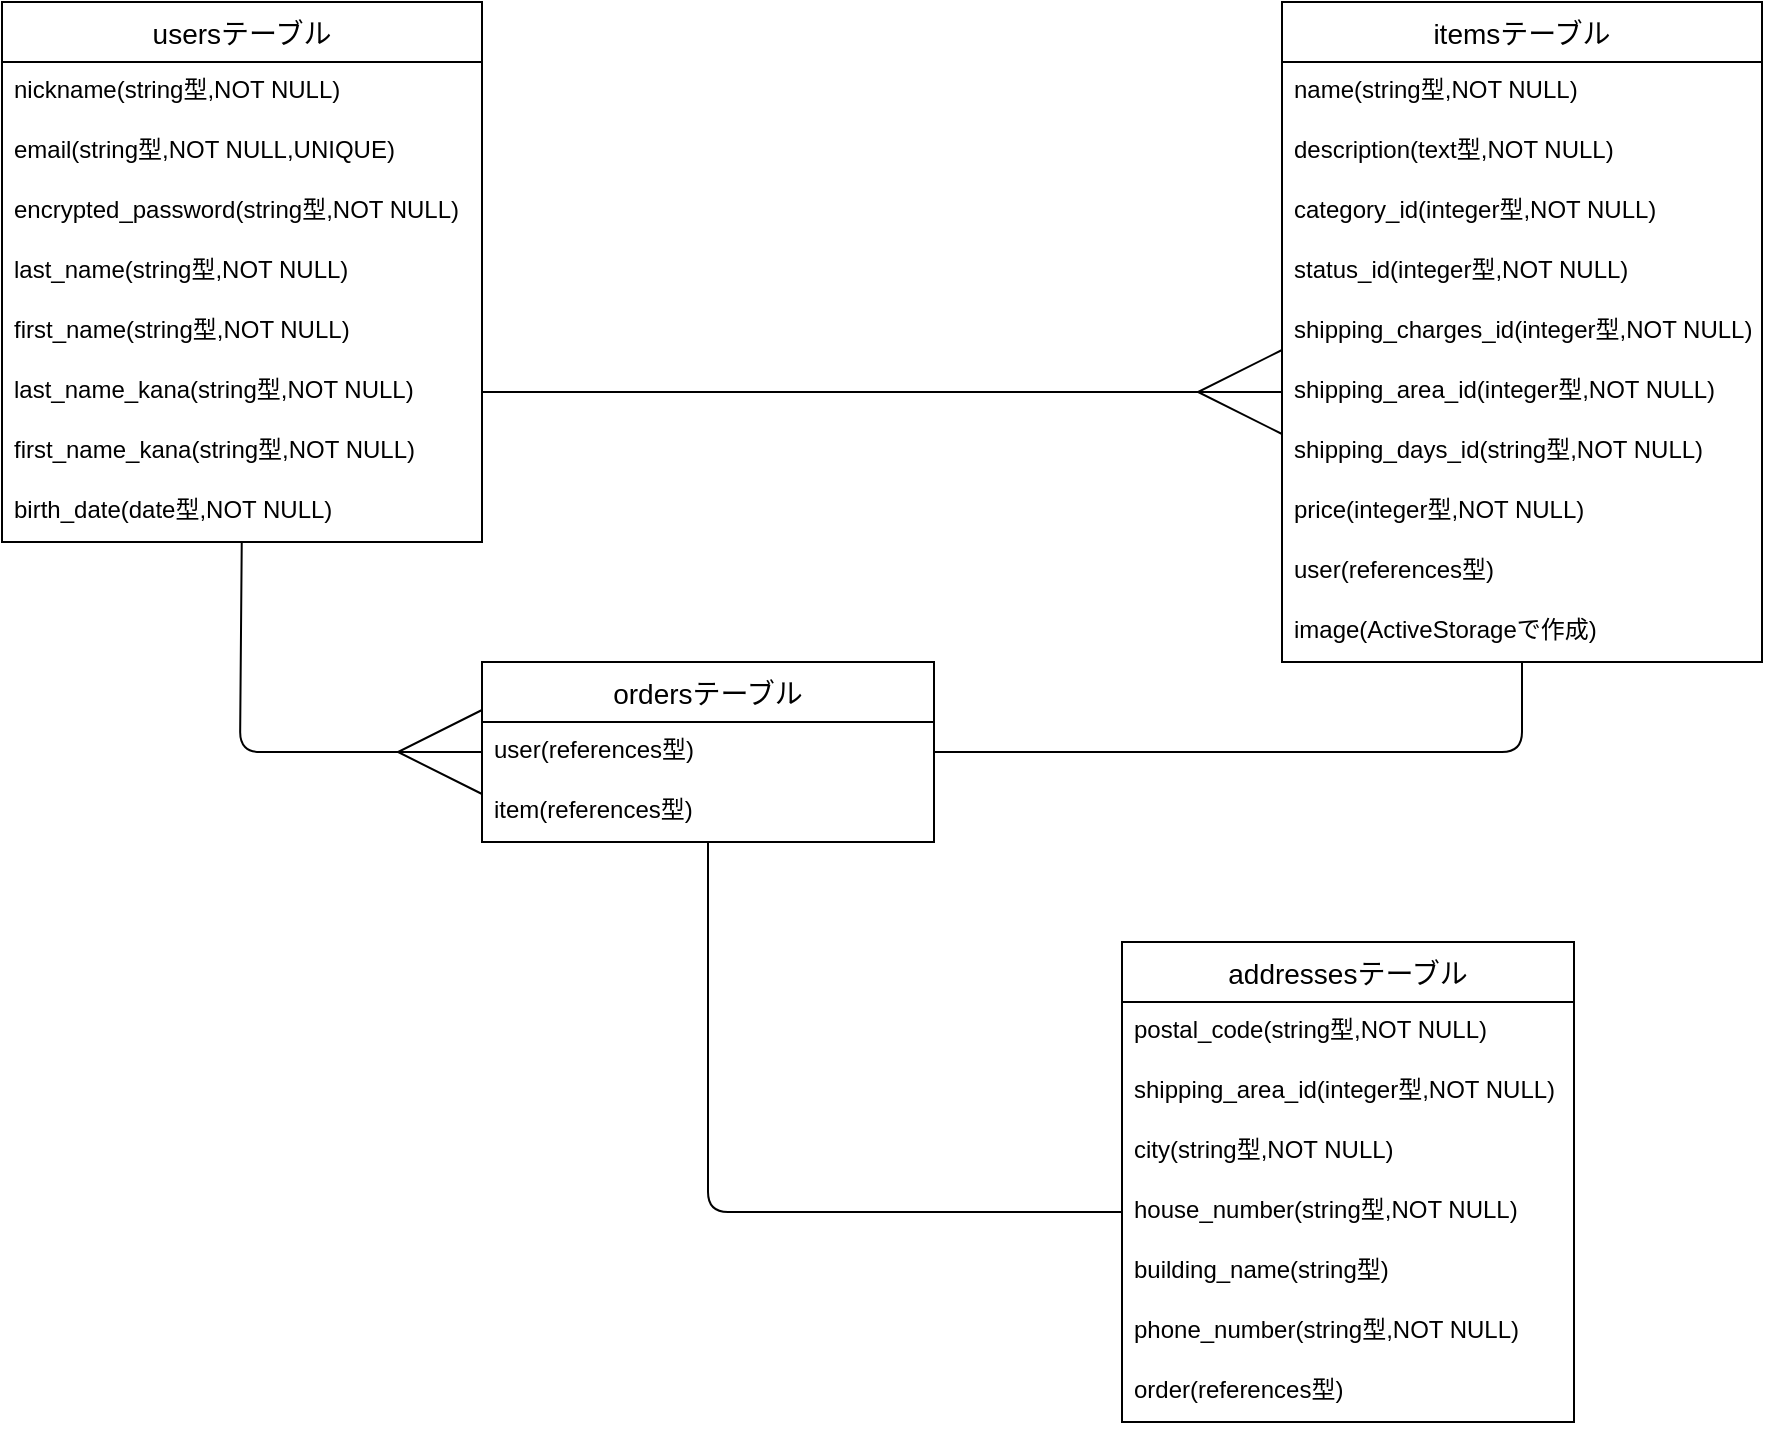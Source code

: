 <mxfile>
    <diagram id="kFb58lksF8aHzTHOovRK" name="ページ1">
        <mxGraphModel dx="343" dy="611" grid="1" gridSize="10" guides="1" tooltips="1" connect="1" arrows="1" fold="1" page="1" pageScale="1" pageWidth="1169" pageHeight="827" background="none" math="0" shadow="0">
            <root>
                <mxCell id="0"/>
                <mxCell id="1" parent="0"/>
                <mxCell id="15" value="usersテーブル" style="swimlane;fontStyle=0;childLayout=stackLayout;horizontal=1;startSize=30;horizontalStack=0;resizeParent=1;resizeParentMax=0;resizeLast=0;collapsible=1;marginBottom=0;align=center;fontSize=14;" parent="1" vertex="1">
                    <mxGeometry x="80" y="70" width="240" height="270" as="geometry">
                        <mxRectangle x="20" y="100" width="70" height="26" as="alternateBounds"/>
                    </mxGeometry>
                </mxCell>
                <mxCell id="16" value="nickname(string型,NOT NULL)" style="text;strokeColor=none;fillColor=none;spacingLeft=4;spacingRight=4;overflow=hidden;rotatable=0;points=[[0,0.5],[1,0.5]];portConstraint=eastwest;fontSize=12;" parent="15" vertex="1">
                    <mxGeometry y="30" width="240" height="30" as="geometry"/>
                </mxCell>
                <mxCell id="17" value="email(string型,NOT NULL,UNIQUE)" style="text;strokeColor=none;fillColor=none;spacingLeft=4;spacingRight=4;overflow=hidden;rotatable=0;points=[[0,0.5],[1,0.5]];portConstraint=eastwest;fontSize=12;" parent="15" vertex="1">
                    <mxGeometry y="60" width="240" height="30" as="geometry"/>
                </mxCell>
                <object label="encrypted_password(string型,NOT NULL)" item4="" id="18">
                    <mxCell style="text;strokeColor=none;fillColor=none;spacingLeft=4;spacingRight=4;overflow=hidden;rotatable=0;points=[[0,0.5],[1,0.5]];portConstraint=eastwest;fontSize=12;direction=east;" parent="15" vertex="1">
                        <mxGeometry y="90" width="240" height="30" as="geometry"/>
                    </mxCell>
                </object>
                <mxCell id="19" value="last_name(string型,NOT NULL)" style="text;strokeColor=none;fillColor=none;spacingLeft=4;spacingRight=4;overflow=hidden;rotatable=0;points=[[0,0.5],[1,0.5]];portConstraint=eastwest;fontSize=12;" parent="15" vertex="1">
                    <mxGeometry y="120" width="240" height="30" as="geometry"/>
                </mxCell>
                <mxCell id="21" value="first_name(string型,NOT NULL)" style="text;strokeColor=none;fillColor=none;spacingLeft=4;spacingRight=4;overflow=hidden;rotatable=0;points=[[0,0.5],[1,0.5]];portConstraint=eastwest;fontSize=12;" parent="15" vertex="1">
                    <mxGeometry y="150" width="240" height="30" as="geometry"/>
                </mxCell>
                <mxCell id="22" value="last_name_kana(string型,NOT NULL)" style="text;strokeColor=none;fillColor=none;spacingLeft=4;spacingRight=4;overflow=hidden;rotatable=0;points=[[0,0.5],[1,0.5]];portConstraint=eastwest;fontSize=12;" parent="15" vertex="1">
                    <mxGeometry y="180" width="240" height="30" as="geometry"/>
                </mxCell>
                <mxCell id="23" value="first_name_kana(string型,NOT NULL)" style="text;strokeColor=none;fillColor=none;spacingLeft=4;spacingRight=4;overflow=hidden;rotatable=0;points=[[0,0.5],[1,0.5]];portConstraint=eastwest;fontSize=12;" parent="15" vertex="1">
                    <mxGeometry y="210" width="240" height="30" as="geometry"/>
                </mxCell>
                <mxCell id="24" value="birth_date(date型,NOT NULL)" style="text;strokeColor=none;fillColor=none;spacingLeft=4;spacingRight=4;overflow=hidden;rotatable=0;points=[[0,0.5],[1,0.5]];portConstraint=eastwest;fontSize=12;" parent="15" vertex="1">
                    <mxGeometry y="240" width="240" height="30" as="geometry"/>
                </mxCell>
                <mxCell id="28" value="itemsテーブル" style="swimlane;fontStyle=0;childLayout=stackLayout;horizontal=1;startSize=30;horizontalStack=0;resizeParent=1;resizeParentMax=0;resizeLast=0;collapsible=1;marginBottom=0;align=center;fontSize=14;" parent="1" vertex="1">
                    <mxGeometry x="720" y="70" width="240" height="330" as="geometry">
                        <mxRectangle x="20" y="100" width="70" height="26" as="alternateBounds"/>
                    </mxGeometry>
                </mxCell>
                <mxCell id="30" value="name(string型,NOT NULL)" style="text;strokeColor=none;fillColor=none;spacingLeft=4;spacingRight=4;overflow=hidden;rotatable=0;points=[[0,0.5],[1,0.5]];portConstraint=eastwest;fontSize=12;" parent="28" vertex="1">
                    <mxGeometry y="30" width="240" height="30" as="geometry"/>
                </mxCell>
                <object label="description(text型,NOT NULL)" item4="" id="31">
                    <mxCell style="text;strokeColor=none;fillColor=none;spacingLeft=4;spacingRight=4;overflow=hidden;rotatable=0;points=[[0,0.5],[1,0.5]];portConstraint=eastwest;fontSize=12;direction=east;" parent="28" vertex="1">
                        <mxGeometry y="60" width="240" height="30" as="geometry"/>
                    </mxCell>
                </object>
                <mxCell id="32" value="category_id(integer型,NOT NULL)" style="text;strokeColor=none;fillColor=none;spacingLeft=4;spacingRight=4;overflow=hidden;rotatable=0;points=[[0,0.5],[1,0.5]];portConstraint=eastwest;fontSize=12;" parent="28" vertex="1">
                    <mxGeometry y="90" width="240" height="30" as="geometry"/>
                </mxCell>
                <mxCell id="33" value="status_id(integer型,NOT NULL)" style="text;strokeColor=none;fillColor=none;spacingLeft=4;spacingRight=4;overflow=hidden;rotatable=0;points=[[0,0.5],[1,0.5]];portConstraint=eastwest;fontSize=12;" parent="28" vertex="1">
                    <mxGeometry y="120" width="240" height="30" as="geometry"/>
                </mxCell>
                <mxCell id="34" value="shipping_charges_id(integer型,NOT NULL)" style="text;strokeColor=none;fillColor=none;spacingLeft=4;spacingRight=4;overflow=hidden;rotatable=0;points=[[0,0.5],[1,0.5]];portConstraint=eastwest;fontSize=12;" parent="28" vertex="1">
                    <mxGeometry y="150" width="240" height="30" as="geometry"/>
                </mxCell>
                <mxCell id="35" value="shipping_area_id(integer型,NOT NULL)" style="text;strokeColor=none;fillColor=none;spacingLeft=4;spacingRight=4;overflow=hidden;rotatable=0;points=[[0,0.5],[1,0.5]];portConstraint=eastwest;fontSize=12;" parent="28" vertex="1">
                    <mxGeometry y="180" width="240" height="30" as="geometry"/>
                </mxCell>
                <mxCell id="36" value="shipping_days_id(string型,NOT NULL)" style="text;strokeColor=none;fillColor=none;spacingLeft=4;spacingRight=4;overflow=hidden;rotatable=0;points=[[0,0.5],[1,0.5]];portConstraint=eastwest;fontSize=12;" parent="28" vertex="1">
                    <mxGeometry y="210" width="240" height="30" as="geometry"/>
                </mxCell>
                <mxCell id="40" value="price(integer型,NOT NULL)" style="text;strokeColor=none;fillColor=none;spacingLeft=4;spacingRight=4;overflow=hidden;rotatable=0;points=[[0,0.5],[1,0.5]];portConstraint=eastwest;fontSize=12;labelBackgroundColor=none;" parent="28" vertex="1">
                    <mxGeometry y="240" width="240" height="30" as="geometry"/>
                </mxCell>
                <mxCell id="39" value="user(references型)" style="text;strokeColor=none;fillColor=none;spacingLeft=4;spacingRight=4;overflow=hidden;rotatable=0;points=[[0,0.5],[1,0.5]];portConstraint=eastwest;fontSize=12;labelBackgroundColor=none;" parent="28" vertex="1">
                    <mxGeometry y="270" width="240" height="30" as="geometry"/>
                </mxCell>
                <mxCell id="29" value="image(ActiveStorageで作成)" style="text;strokeColor=none;fillColor=none;spacingLeft=4;spacingRight=4;overflow=hidden;rotatable=0;points=[[0,0.5],[1,0.5]];portConstraint=eastwest;fontSize=12;" parent="28" vertex="1">
                    <mxGeometry y="300" width="240" height="30" as="geometry"/>
                </mxCell>
                <mxCell id="41" value="" style="fontSize=12;html=1;endArrow=ERmany;exitX=1;exitY=0.5;exitDx=0;exitDy=0;entryX=0;entryY=0.5;entryDx=0;entryDy=0;strokeWidth=1;jumpSize=5;endSize=40;" parent="1" source="22" target="35" edge="1">
                    <mxGeometry width="100" height="100" relative="1" as="geometry">
                        <mxPoint x="390" y="630" as="sourcePoint"/>
                        <mxPoint x="314" y="607" as="targetPoint"/>
                    </mxGeometry>
                </mxCell>
                <mxCell id="42" value="ordersテーブル" style="swimlane;fontStyle=0;childLayout=stackLayout;horizontal=1;startSize=30;horizontalStack=0;resizeParent=1;resizeParentMax=0;resizeLast=0;collapsible=1;marginBottom=0;align=center;fontSize=14;" parent="1" vertex="1">
                    <mxGeometry x="320" y="400" width="226" height="90" as="geometry">
                        <mxRectangle x="20" y="100" width="70" height="26" as="alternateBounds"/>
                    </mxGeometry>
                </mxCell>
                <mxCell id="52" value="user(references型)" style="text;strokeColor=none;fillColor=none;spacingLeft=4;spacingRight=4;overflow=hidden;rotatable=0;points=[[0,0.5],[1,0.5]];portConstraint=eastwest;fontSize=12;" parent="42" vertex="1">
                    <mxGeometry y="30" width="226" height="30" as="geometry"/>
                </mxCell>
                <mxCell id="72" value="item(references型)" style="text;strokeColor=none;fillColor=none;spacingLeft=4;spacingRight=4;overflow=hidden;rotatable=0;points=[[0,0.5],[1,0.5]];portConstraint=eastwest;fontSize=12;" parent="42" vertex="1">
                    <mxGeometry y="60" width="226" height="30" as="geometry"/>
                </mxCell>
                <mxCell id="73" value="addressesテーブル" style="swimlane;fontStyle=0;childLayout=stackLayout;horizontal=1;startSize=30;horizontalStack=0;resizeParent=1;resizeParentMax=0;resizeLast=0;collapsible=1;marginBottom=0;align=center;fontSize=14;" parent="1" vertex="1">
                    <mxGeometry x="640" y="540" width="226" height="240" as="geometry">
                        <mxRectangle x="20" y="100" width="70" height="26" as="alternateBounds"/>
                    </mxGeometry>
                </mxCell>
                <mxCell id="78" value="postal_code(string型,NOT NULL)" style="text;strokeColor=none;fillColor=none;spacingLeft=4;spacingRight=4;overflow=hidden;rotatable=0;points=[[0,0.5],[1,0.5]];portConstraint=eastwest;fontSize=12;" parent="73" vertex="1">
                    <mxGeometry y="30" width="226" height="30" as="geometry"/>
                </mxCell>
                <mxCell id="79" value="shipping_area_id(integer型,NOT NULL)" style="text;strokeColor=none;fillColor=none;spacingLeft=4;spacingRight=4;overflow=hidden;rotatable=0;points=[[0,0.5],[1,0.5]];portConstraint=eastwest;fontSize=12;" parent="73" vertex="1">
                    <mxGeometry y="60" width="226" height="30" as="geometry"/>
                </mxCell>
                <mxCell id="80" value="city(string型,NOT NULL)" style="text;strokeColor=none;fillColor=none;spacingLeft=4;spacingRight=4;overflow=hidden;rotatable=0;points=[[0,0.5],[1,0.5]];portConstraint=eastwest;fontSize=12;" parent="73" vertex="1">
                    <mxGeometry y="90" width="226" height="30" as="geometry"/>
                </mxCell>
                <mxCell id="81" value="house_number(string型,NOT NULL)" style="text;strokeColor=none;fillColor=none;spacingLeft=4;spacingRight=4;overflow=hidden;rotatable=0;points=[[0,0.5],[1,0.5]];portConstraint=eastwest;fontSize=12;" parent="73" vertex="1">
                    <mxGeometry y="120" width="226" height="30" as="geometry"/>
                </mxCell>
                <mxCell id="82" value="building_name(string型)" style="text;strokeColor=none;fillColor=none;spacingLeft=4;spacingRight=4;overflow=hidden;rotatable=0;points=[[0,0.5],[1,0.5]];portConstraint=eastwest;fontSize=12;" parent="73" vertex="1">
                    <mxGeometry y="150" width="226" height="30" as="geometry"/>
                </mxCell>
                <mxCell id="83" value="phone_number(string型,NOT NULL)" style="text;strokeColor=none;fillColor=none;spacingLeft=4;spacingRight=4;overflow=hidden;rotatable=0;points=[[0,0.5],[1,0.5]];portConstraint=eastwest;fontSize=12;labelBackgroundColor=none;" parent="73" vertex="1">
                    <mxGeometry y="180" width="226" height="30" as="geometry"/>
                </mxCell>
                <mxCell id="85" value="order(references型)" style="text;strokeColor=none;fillColor=none;spacingLeft=4;spacingRight=4;overflow=hidden;rotatable=0;points=[[0,0.5],[1,0.5]];portConstraint=eastwest;fontSize=12;" parent="73" vertex="1">
                    <mxGeometry y="210" width="226" height="30" as="geometry"/>
                </mxCell>
                <mxCell id="87" value="" style="endArrow=none;html=1;rounded=1;exitX=1;exitY=0.5;exitDx=0;exitDy=0;" parent="1" target="29" edge="1">
                    <mxGeometry relative="1" as="geometry">
                        <mxPoint x="546" y="445" as="sourcePoint"/>
                        <mxPoint x="779" y="515" as="targetPoint"/>
                        <Array as="points">
                            <mxPoint x="840" y="445"/>
                        </Array>
                    </mxGeometry>
                </mxCell>
                <mxCell id="88" value="" style="endArrow=none;html=1;entryX=0;entryY=0.5;entryDx=0;entryDy=0;rounded=1;" parent="1" source="72" target="81" edge="1">
                    <mxGeometry relative="1" as="geometry">
                        <mxPoint x="400" y="745" as="sourcePoint"/>
                        <mxPoint x="665" y="640" as="targetPoint"/>
                        <Array as="points">
                            <mxPoint x="433" y="675"/>
                        </Array>
                    </mxGeometry>
                </mxCell>
                <mxCell id="91" value="" style="fontSize=12;html=1;endArrow=ERmany;entryX=0;entryY=0.5;entryDx=0;entryDy=0;strokeWidth=1;jumpSize=5;endSize=40;" parent="1" source="24" edge="1">
                    <mxGeometry width="100" height="100" relative="1" as="geometry">
                        <mxPoint x="189.9" y="370" as="sourcePoint"/>
                        <mxPoint x="320" y="445" as="targetPoint"/>
                        <Array as="points">
                            <mxPoint x="199" y="445"/>
                        </Array>
                    </mxGeometry>
                </mxCell>
            </root>
        </mxGraphModel>
    </diagram>
</mxfile>